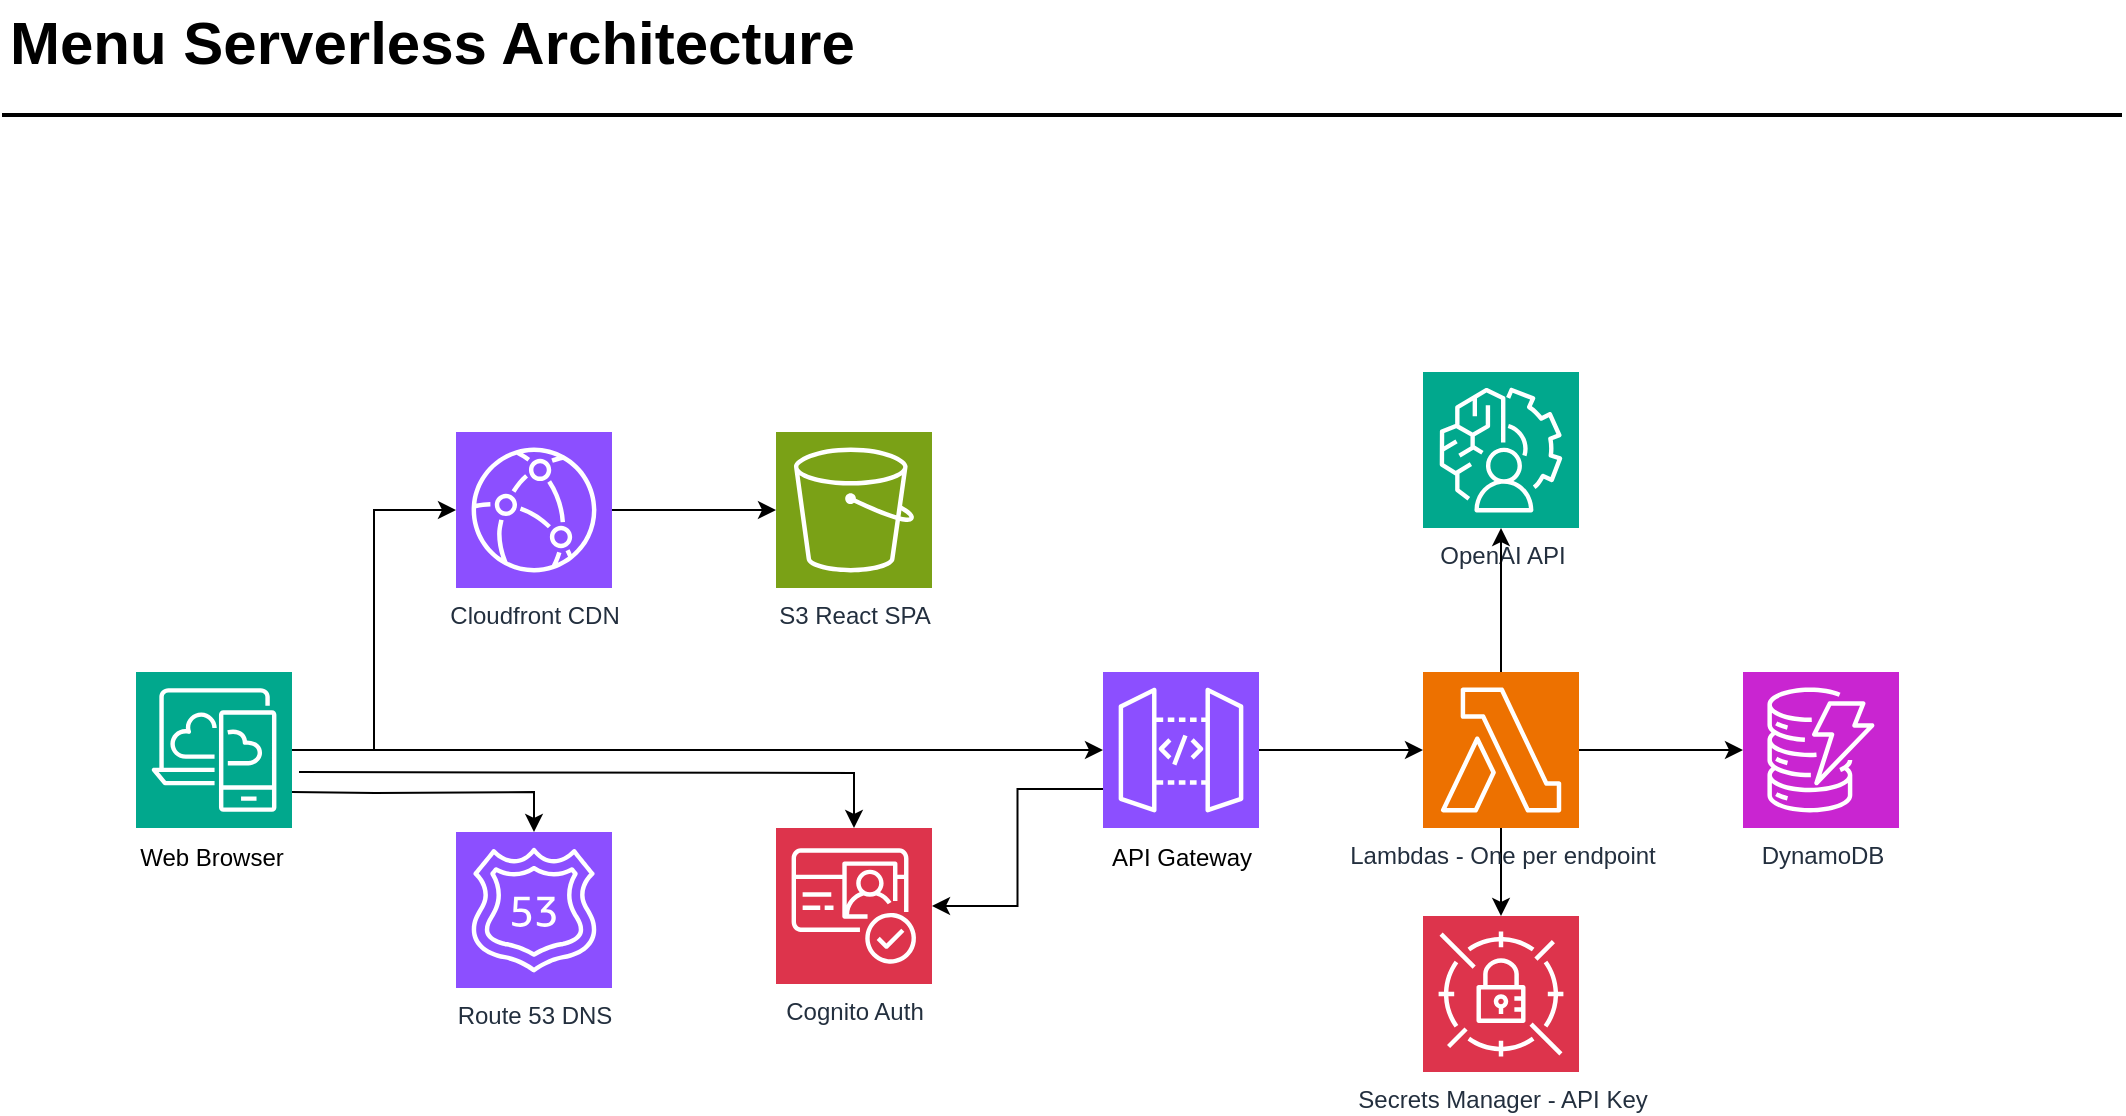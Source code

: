 <mxfile version="24.5.3" type="device">
  <diagram id="Ht1M8jgEwFfnCIfOTk4-" name="Page-1">
    <mxGraphModel dx="1434" dy="906" grid="1" gridSize="10" guides="1" tooltips="1" connect="1" arrows="1" fold="1" page="1" pageScale="1" pageWidth="1169" pageHeight="827" math="0" shadow="0">
      <root>
        <mxCell id="0" />
        <mxCell id="1" parent="0" />
        <mxCell id="-QjtrjUzRDEMRZ5MF8oH-47" value="Menu Serverless Architecture" style="text;html=1;resizable=0;points=[];autosize=1;align=left;verticalAlign=top;spacingTop=-4;fontSize=30;fontStyle=1" parent="1" vertex="1">
          <mxGeometry x="56.5" y="64.5" width="420" height="40" as="geometry" />
        </mxCell>
        <mxCell id="SCVMTBWpLvtzJIhz15lM-1" value="" style="line;strokeWidth=2;html=1;fontSize=14;" parent="1" vertex="1">
          <mxGeometry x="55" y="116.5" width="1060" height="10" as="geometry" />
        </mxCell>
        <mxCell id="D93ToMHTp4CqU3QNVz7T-11" value="" style="edgeStyle=orthogonalEdgeStyle;rounded=0;orthogonalLoop=1;jettySize=auto;html=1;" edge="1" parent="1" source="KqAfC4Wn0rQBiy9ELckV-1" target="D93ToMHTp4CqU3QNVz7T-10">
          <mxGeometry relative="1" as="geometry" />
        </mxCell>
        <mxCell id="KqAfC4Wn0rQBiy9ELckV-1" value="Lambdas - One per endpoint" style="sketch=0;points=[[0,0,0],[0.25,0,0],[0.5,0,0],[0.75,0,0],[1,0,0],[0,1,0],[0.25,1,0],[0.5,1,0],[0.75,1,0],[1,1,0],[0,0.25,0],[0,0.5,0],[0,0.75,0],[1,0.25,0],[1,0.5,0],[1,0.75,0]];outlineConnect=0;fontColor=#232F3E;fillColor=#ED7100;strokeColor=#ffffff;dashed=0;verticalLabelPosition=bottom;verticalAlign=top;align=center;html=1;fontSize=12;fontStyle=0;aspect=fixed;shape=mxgraph.aws4.resourceIcon;resIcon=mxgraph.aws4.lambda;" parent="1" vertex="1">
          <mxGeometry x="765.5" y="400" width="78" height="78" as="geometry" />
        </mxCell>
        <mxCell id="KqAfC4Wn0rQBiy9ELckV-2" value="" style="sketch=0;points=[[0,0,0],[0.25,0,0],[0.5,0,0],[0.75,0,0],[1,0,0],[0,1,0],[0.25,1,0],[0.5,1,0],[0.75,1,0],[1,1,0],[0,0.25,0],[0,0.5,0],[0,0.75,0],[1,0.25,0],[1,0.5,0],[1,0.75,0]];outlineConnect=0;fontColor=#232F3E;fillColor=#01A88D;strokeColor=#ffffff;dashed=0;verticalLabelPosition=bottom;verticalAlign=top;align=center;html=1;fontSize=12;fontStyle=0;aspect=fixed;shape=mxgraph.aws4.resourceIcon;resIcon=mxgraph.aws4.desktop_and_app_streaming;" parent="1" vertex="1">
          <mxGeometry x="122" y="400" width="78" height="78" as="geometry" />
        </mxCell>
        <mxCell id="KqAfC4Wn0rQBiy9ELckV-3" value="" style="sketch=0;points=[[0,0,0],[0.25,0,0],[0.5,0,0],[0.75,0,0],[1,0,0],[0,1,0],[0.25,1,0],[0.5,1,0],[0.75,1,0],[1,1,0],[0,0.25,0],[0,0.5,0],[0,0.75,0],[1,0.25,0],[1,0.5,0],[1,0.75,0]];outlineConnect=0;fontColor=#232F3E;fillColor=#8C4FFF;strokeColor=#ffffff;dashed=0;verticalLabelPosition=bottom;verticalAlign=top;align=center;html=1;fontSize=12;fontStyle=0;aspect=fixed;shape=mxgraph.aws4.resourceIcon;resIcon=mxgraph.aws4.api_gateway;" parent="1" vertex="1">
          <mxGeometry x="605.5" y="400" width="78" height="78" as="geometry" />
        </mxCell>
        <mxCell id="KqAfC4Wn0rQBiy9ELckV-5" value="DynamoDB" style="sketch=0;points=[[0,0,0],[0.25,0,0],[0.5,0,0],[0.75,0,0],[1,0,0],[0,1,0],[0.25,1,0],[0.5,1,0],[0.75,1,0],[1,1,0],[0,0.25,0],[0,0.5,0],[0,0.75,0],[1,0.25,0],[1,0.5,0],[1,0.75,0]];outlineConnect=0;fontColor=#232F3E;fillColor=#C925D1;strokeColor=#ffffff;dashed=0;verticalLabelPosition=bottom;verticalAlign=top;align=center;html=1;fontSize=12;fontStyle=0;aspect=fixed;shape=mxgraph.aws4.resourceIcon;resIcon=mxgraph.aws4.dynamodb;" parent="1" vertex="1">
          <mxGeometry x="925.5" y="400" width="78" height="78" as="geometry" />
        </mxCell>
        <mxCell id="KqAfC4Wn0rQBiy9ELckV-6" value="OpenAI API" style="sketch=0;points=[[0,0,0],[0.25,0,0],[0.5,0,0],[0.75,0,0],[1,0,0],[0,1,0],[0.25,1,0],[0.5,1,0],[0.75,1,0],[1,1,0],[0,0.25,0],[0,0.5,0],[0,0.75,0],[1,0.25,0],[1,0.5,0],[1,0.75,0]];outlineConnect=0;fontColor=#232F3E;fillColor=#01A88D;strokeColor=#ffffff;dashed=0;verticalLabelPosition=bottom;verticalAlign=top;align=center;html=1;fontSize=12;fontStyle=0;aspect=fixed;shape=mxgraph.aws4.resourceIcon;resIcon=mxgraph.aws4.augmented_ai;" parent="1" vertex="1">
          <mxGeometry x="765.5" y="250" width="78" height="78" as="geometry" />
        </mxCell>
        <mxCell id="KqAfC4Wn0rQBiy9ELckV-7" value="S3&amp;nbsp;&lt;span style=&quot;background-color: initial;&quot;&gt;React SPA&lt;/span&gt;" style="sketch=0;points=[[0,0,0],[0.25,0,0],[0.5,0,0],[0.75,0,0],[1,0,0],[0,1,0],[0.25,1,0],[0.5,1,0],[0.75,1,0],[1,1,0],[0,0.25,0],[0,0.5,0],[0,0.75,0],[1,0.25,0],[1,0.5,0],[1,0.75,0]];outlineConnect=0;fontColor=#232F3E;fillColor=#7AA116;strokeColor=#ffffff;dashed=0;verticalLabelPosition=bottom;verticalAlign=top;align=center;html=1;fontSize=12;fontStyle=0;aspect=fixed;shape=mxgraph.aws4.resourceIcon;resIcon=mxgraph.aws4.s3;" parent="1" vertex="1">
          <mxGeometry x="442" y="280" width="78" height="78" as="geometry" />
        </mxCell>
        <mxCell id="KqAfC4Wn0rQBiy9ELckV-8" value="Cloudfront CDN" style="sketch=0;points=[[0,0,0],[0.25,0,0],[0.5,0,0],[0.75,0,0],[1,0,0],[0,1,0],[0.25,1,0],[0.5,1,0],[0.75,1,0],[1,1,0],[0,0.25,0],[0,0.5,0],[0,0.75,0],[1,0.25,0],[1,0.5,0],[1,0.75,0]];outlineConnect=0;fontColor=#232F3E;fillColor=#8C4FFF;strokeColor=#ffffff;dashed=0;verticalLabelPosition=bottom;verticalAlign=top;align=center;html=1;fontSize=12;fontStyle=0;aspect=fixed;shape=mxgraph.aws4.resourceIcon;resIcon=mxgraph.aws4.cloudfront;" parent="1" vertex="1">
          <mxGeometry x="282" y="280" width="78" height="78" as="geometry" />
        </mxCell>
        <mxCell id="KqAfC4Wn0rQBiy9ELckV-12" style="edgeStyle=orthogonalEdgeStyle;rounded=0;orthogonalLoop=1;jettySize=auto;html=1;entryX=0;entryY=0.5;entryDx=0;entryDy=0;entryPerimeter=0;" parent="1" source="KqAfC4Wn0rQBiy9ELckV-2" target="KqAfC4Wn0rQBiy9ELckV-8" edge="1">
          <mxGeometry relative="1" as="geometry" />
        </mxCell>
        <mxCell id="KqAfC4Wn0rQBiy9ELckV-14" style="edgeStyle=orthogonalEdgeStyle;rounded=0;orthogonalLoop=1;jettySize=auto;html=1;entryX=0;entryY=0.5;entryDx=0;entryDy=0;entryPerimeter=0;" parent="1" source="KqAfC4Wn0rQBiy9ELckV-3" target="KqAfC4Wn0rQBiy9ELckV-1" edge="1">
          <mxGeometry relative="1" as="geometry" />
        </mxCell>
        <mxCell id="KqAfC4Wn0rQBiy9ELckV-19" style="edgeStyle=orthogonalEdgeStyle;rounded=0;orthogonalLoop=1;jettySize=auto;html=1;entryX=0;entryY=0.5;entryDx=0;entryDy=0;entryPerimeter=0;" parent="1" source="KqAfC4Wn0rQBiy9ELckV-2" target="KqAfC4Wn0rQBiy9ELckV-3" edge="1">
          <mxGeometry relative="1" as="geometry" />
        </mxCell>
        <mxCell id="KqAfC4Wn0rQBiy9ELckV-20" style="edgeStyle=orthogonalEdgeStyle;rounded=0;orthogonalLoop=1;jettySize=auto;html=1;entryX=0;entryY=0.5;entryDx=0;entryDy=0;entryPerimeter=0;" parent="1" source="KqAfC4Wn0rQBiy9ELckV-8" target="KqAfC4Wn0rQBiy9ELckV-7" edge="1">
          <mxGeometry relative="1" as="geometry" />
        </mxCell>
        <mxCell id="KqAfC4Wn0rQBiy9ELckV-21" value="Web Browser" style="text;html=1;align=center;verticalAlign=middle;whiteSpace=wrap;rounded=0;" parent="1" vertex="1">
          <mxGeometry x="120" y="478" width="80" height="30" as="geometry" />
        </mxCell>
        <mxCell id="KqAfC4Wn0rQBiy9ELckV-24" value="API Gateway" style="text;html=1;align=center;verticalAlign=middle;whiteSpace=wrap;rounded=0;" parent="1" vertex="1">
          <mxGeometry x="604.5" y="478" width="80" height="30" as="geometry" />
        </mxCell>
        <mxCell id="KqAfC4Wn0rQBiy9ELckV-29" style="edgeStyle=orthogonalEdgeStyle;rounded=0;orthogonalLoop=1;jettySize=auto;html=1;entryX=0;entryY=0.5;entryDx=0;entryDy=0;entryPerimeter=0;" parent="1" source="KqAfC4Wn0rQBiy9ELckV-1" target="KqAfC4Wn0rQBiy9ELckV-5" edge="1">
          <mxGeometry relative="1" as="geometry" />
        </mxCell>
        <mxCell id="D93ToMHTp4CqU3QNVz7T-1" value="Co&lt;span style=&quot;background-color: initial;&quot;&gt;gnito Auth&lt;/span&gt;" style="sketch=0;points=[[0,0,0],[0.25,0,0],[0.5,0,0],[0.75,0,0],[1,0,0],[0,1,0],[0.25,1,0],[0.5,1,0],[0.75,1,0],[1,1,0],[0,0.25,0],[0,0.5,0],[0,0.75,0],[1,0.25,0],[1,0.5,0],[1,0.75,0]];outlineConnect=0;fontColor=#232F3E;fillColor=#DD344C;strokeColor=#ffffff;dashed=0;verticalLabelPosition=bottom;verticalAlign=top;align=center;html=1;fontSize=12;fontStyle=0;aspect=fixed;shape=mxgraph.aws4.resourceIcon;resIcon=mxgraph.aws4.cognito;" vertex="1" parent="1">
          <mxGeometry x="442" y="478" width="78" height="78" as="geometry" />
        </mxCell>
        <mxCell id="D93ToMHTp4CqU3QNVz7T-3" style="edgeStyle=orthogonalEdgeStyle;rounded=0;orthogonalLoop=1;jettySize=auto;html=1;exitX=0;exitY=0.75;exitDx=0;exitDy=0;exitPerimeter=0;entryX=1;entryY=0.5;entryDx=0;entryDy=0;entryPerimeter=0;" edge="1" parent="1" source="KqAfC4Wn0rQBiy9ELckV-3" target="D93ToMHTp4CqU3QNVz7T-1">
          <mxGeometry relative="1" as="geometry" />
        </mxCell>
        <mxCell id="D93ToMHTp4CqU3QNVz7T-7" style="edgeStyle=orthogonalEdgeStyle;rounded=0;orthogonalLoop=1;jettySize=auto;html=1;entryX=0.5;entryY=1;entryDx=0;entryDy=0;entryPerimeter=0;" edge="1" parent="1" source="KqAfC4Wn0rQBiy9ELckV-1" target="KqAfC4Wn0rQBiy9ELckV-6">
          <mxGeometry relative="1" as="geometry" />
        </mxCell>
        <mxCell id="D93ToMHTp4CqU3QNVz7T-10" value="Secrets Manager - API Key" style="sketch=0;points=[[0,0,0],[0.25,0,0],[0.5,0,0],[0.75,0,0],[1,0,0],[0,1,0],[0.25,1,0],[0.5,1,0],[0.75,1,0],[1,1,0],[0,0.25,0],[0,0.5,0],[0,0.75,0],[1,0.25,0],[1,0.5,0],[1,0.75,0]];outlineConnect=0;fontColor=#232F3E;fillColor=#DD344C;strokeColor=#ffffff;dashed=0;verticalLabelPosition=bottom;verticalAlign=top;align=center;html=1;fontSize=12;fontStyle=0;aspect=fixed;shape=mxgraph.aws4.resourceIcon;resIcon=mxgraph.aws4.secrets_manager;" vertex="1" parent="1">
          <mxGeometry x="765.5" y="522" width="78" height="78" as="geometry" />
        </mxCell>
        <mxCell id="D93ToMHTp4CqU3QNVz7T-6" value="Route 53 DNS" style="sketch=0;points=[[0,0,0],[0.25,0,0],[0.5,0,0],[0.75,0,0],[1,0,0],[0,1,0],[0.25,1,0],[0.5,1,0],[0.75,1,0],[1,1,0],[0,0.25,0],[0,0.5,0],[0,0.75,0],[1,0.25,0],[1,0.5,0],[1,0.75,0]];outlineConnect=0;fontColor=#232F3E;fillColor=#8C4FFF;strokeColor=#ffffff;dashed=0;verticalLabelPosition=bottom;verticalAlign=top;align=center;html=1;fontSize=12;fontStyle=0;aspect=fixed;shape=mxgraph.aws4.resourceIcon;resIcon=mxgraph.aws4.route_53;" vertex="1" parent="1">
          <mxGeometry x="282" y="480" width="78" height="78" as="geometry" />
        </mxCell>
        <mxCell id="D93ToMHTp4CqU3QNVz7T-14" style="edgeStyle=orthogonalEdgeStyle;rounded=0;orthogonalLoop=1;jettySize=auto;html=1;entryX=0.5;entryY=0;entryDx=0;entryDy=0;entryPerimeter=0;" edge="1" parent="1" target="D93ToMHTp4CqU3QNVz7T-1">
          <mxGeometry relative="1" as="geometry">
            <mxPoint x="203.5" y="450" as="sourcePoint" />
            <mxPoint x="615.5" y="449" as="targetPoint" />
          </mxGeometry>
        </mxCell>
        <mxCell id="D93ToMHTp4CqU3QNVz7T-15" style="edgeStyle=orthogonalEdgeStyle;rounded=0;orthogonalLoop=1;jettySize=auto;html=1;entryX=0.5;entryY=0;entryDx=0;entryDy=0;entryPerimeter=0;" edge="1" parent="1" target="D93ToMHTp4CqU3QNVz7T-6">
          <mxGeometry relative="1" as="geometry">
            <mxPoint x="200" y="460" as="sourcePoint" />
            <mxPoint x="478" y="488" as="targetPoint" />
          </mxGeometry>
        </mxCell>
      </root>
    </mxGraphModel>
  </diagram>
</mxfile>
